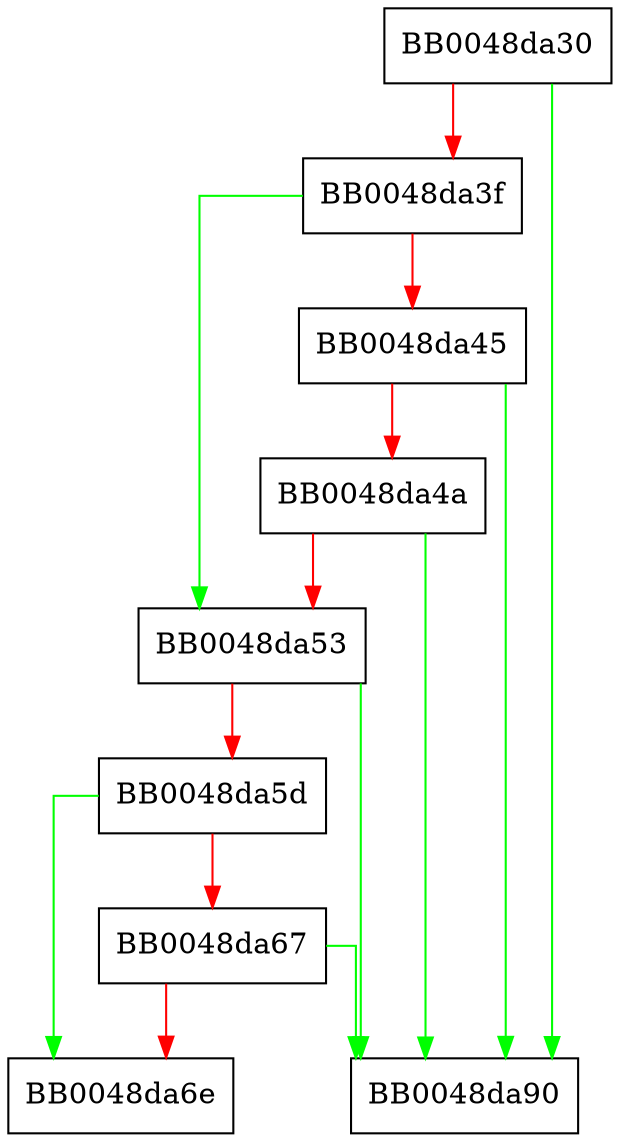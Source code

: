 digraph SSL_export_keying_material {
  node [shape="box"];
  graph [splines=ortho];
  BB0048da30 -> BB0048da90 [color="green"];
  BB0048da30 -> BB0048da3f [color="red"];
  BB0048da3f -> BB0048da53 [color="green"];
  BB0048da3f -> BB0048da45 [color="red"];
  BB0048da45 -> BB0048da90 [color="green"];
  BB0048da45 -> BB0048da4a [color="red"];
  BB0048da4a -> BB0048da90 [color="green"];
  BB0048da4a -> BB0048da53 [color="red"];
  BB0048da53 -> BB0048da90 [color="green"];
  BB0048da53 -> BB0048da5d [color="red"];
  BB0048da5d -> BB0048da6e [color="green"];
  BB0048da5d -> BB0048da67 [color="red"];
  BB0048da67 -> BB0048da90 [color="green"];
  BB0048da67 -> BB0048da6e [color="red"];
}